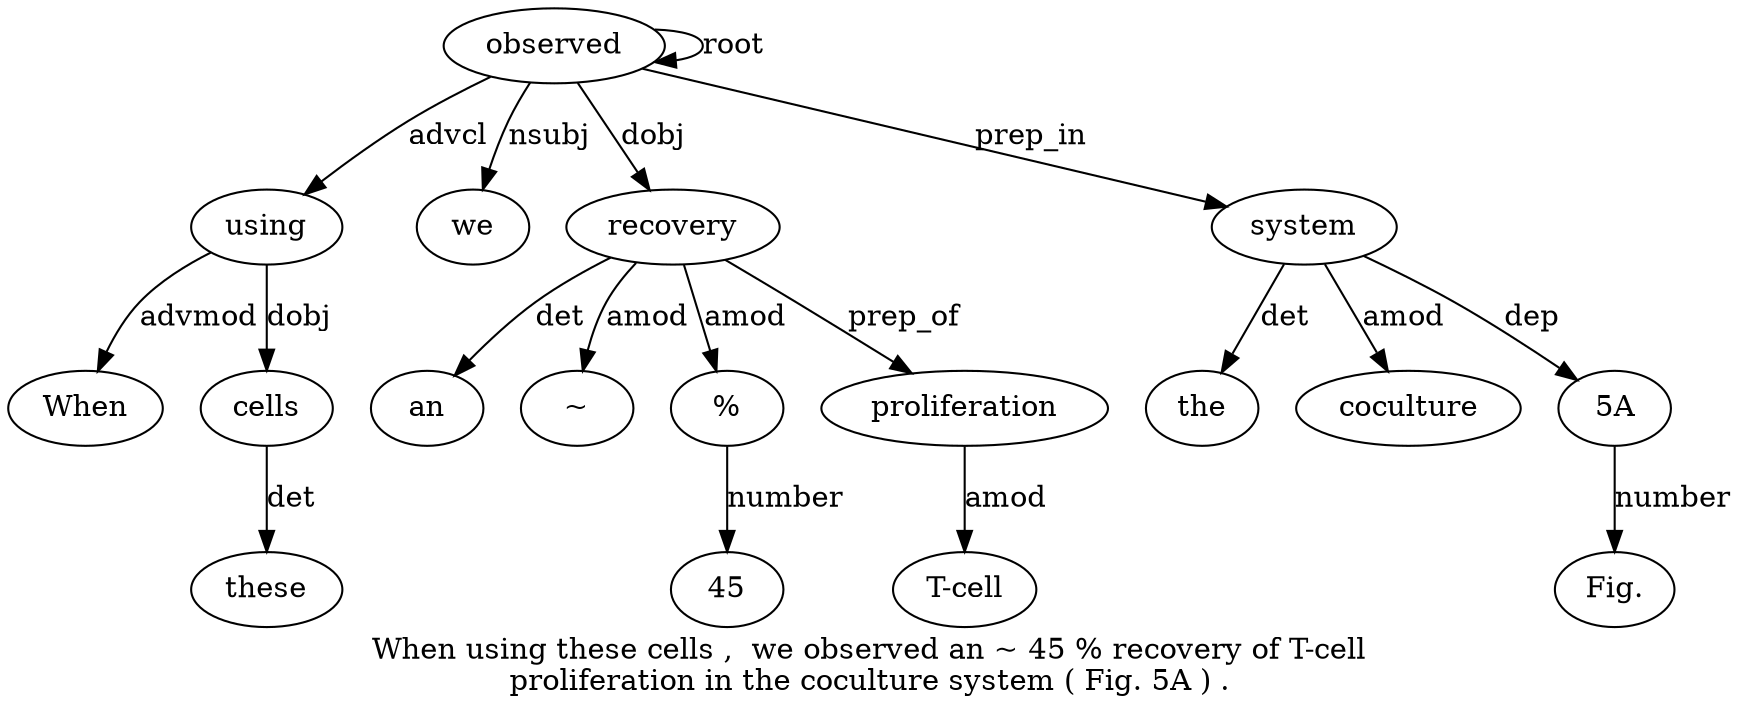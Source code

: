 digraph "When using these cells ,  we observed an ~ 45 % recovery of T-cell proliferation in the coculture system ( Fig. 5A ) ." {
label="When using these cells ,  we observed an ~ 45 % recovery of T-cell
proliferation in the coculture system ( Fig. 5A ) .";
using2 [style=filled, fillcolor=white, label=using];
When1 [style=filled, fillcolor=white, label=When];
using2 -> When1  [label=advmod];
observed7 [style=filled, fillcolor=white, label=observed];
observed7 -> using2  [label=advcl];
cells4 [style=filled, fillcolor=white, label=cells];
these3 [style=filled, fillcolor=white, label=these];
cells4 -> these3  [label=det];
using2 -> cells4  [label=dobj];
we6 [style=filled, fillcolor=white, label=we];
observed7 -> we6  [label=nsubj];
observed7 -> observed7  [label=root];
recovery12 [style=filled, fillcolor=white, label=recovery];
an8 [style=filled, fillcolor=white, label=an];
recovery12 -> an8  [label=det];
"~9" [style=filled, fillcolor=white, label="~"];
recovery12 -> "~9"  [label=amod];
"%11" [style=filled, fillcolor=white, label="%"];
4510 [style=filled, fillcolor=white, label=45];
"%11" -> 4510  [label=number];
recovery12 -> "%11"  [label=amod];
observed7 -> recovery12  [label=dobj];
proliferation15 [style=filled, fillcolor=white, label=proliferation];
"T-cell14" [style=filled, fillcolor=white, label="T-cell"];
proliferation15 -> "T-cell14"  [label=amod];
recovery12 -> proliferation15  [label=prep_of];
system19 [style=filled, fillcolor=white, label=system];
the17 [style=filled, fillcolor=white, label=the];
system19 -> the17  [label=det];
coculture18 [style=filled, fillcolor=white, label=coculture];
system19 -> coculture18  [label=amod];
observed7 -> system19  [label=prep_in];
"5A22" [style=filled, fillcolor=white, label="5A"];
"Fig.21" [style=filled, fillcolor=white, label="Fig."];
"5A22" -> "Fig.21"  [label=number];
system19 -> "5A22"  [label=dep];
}
